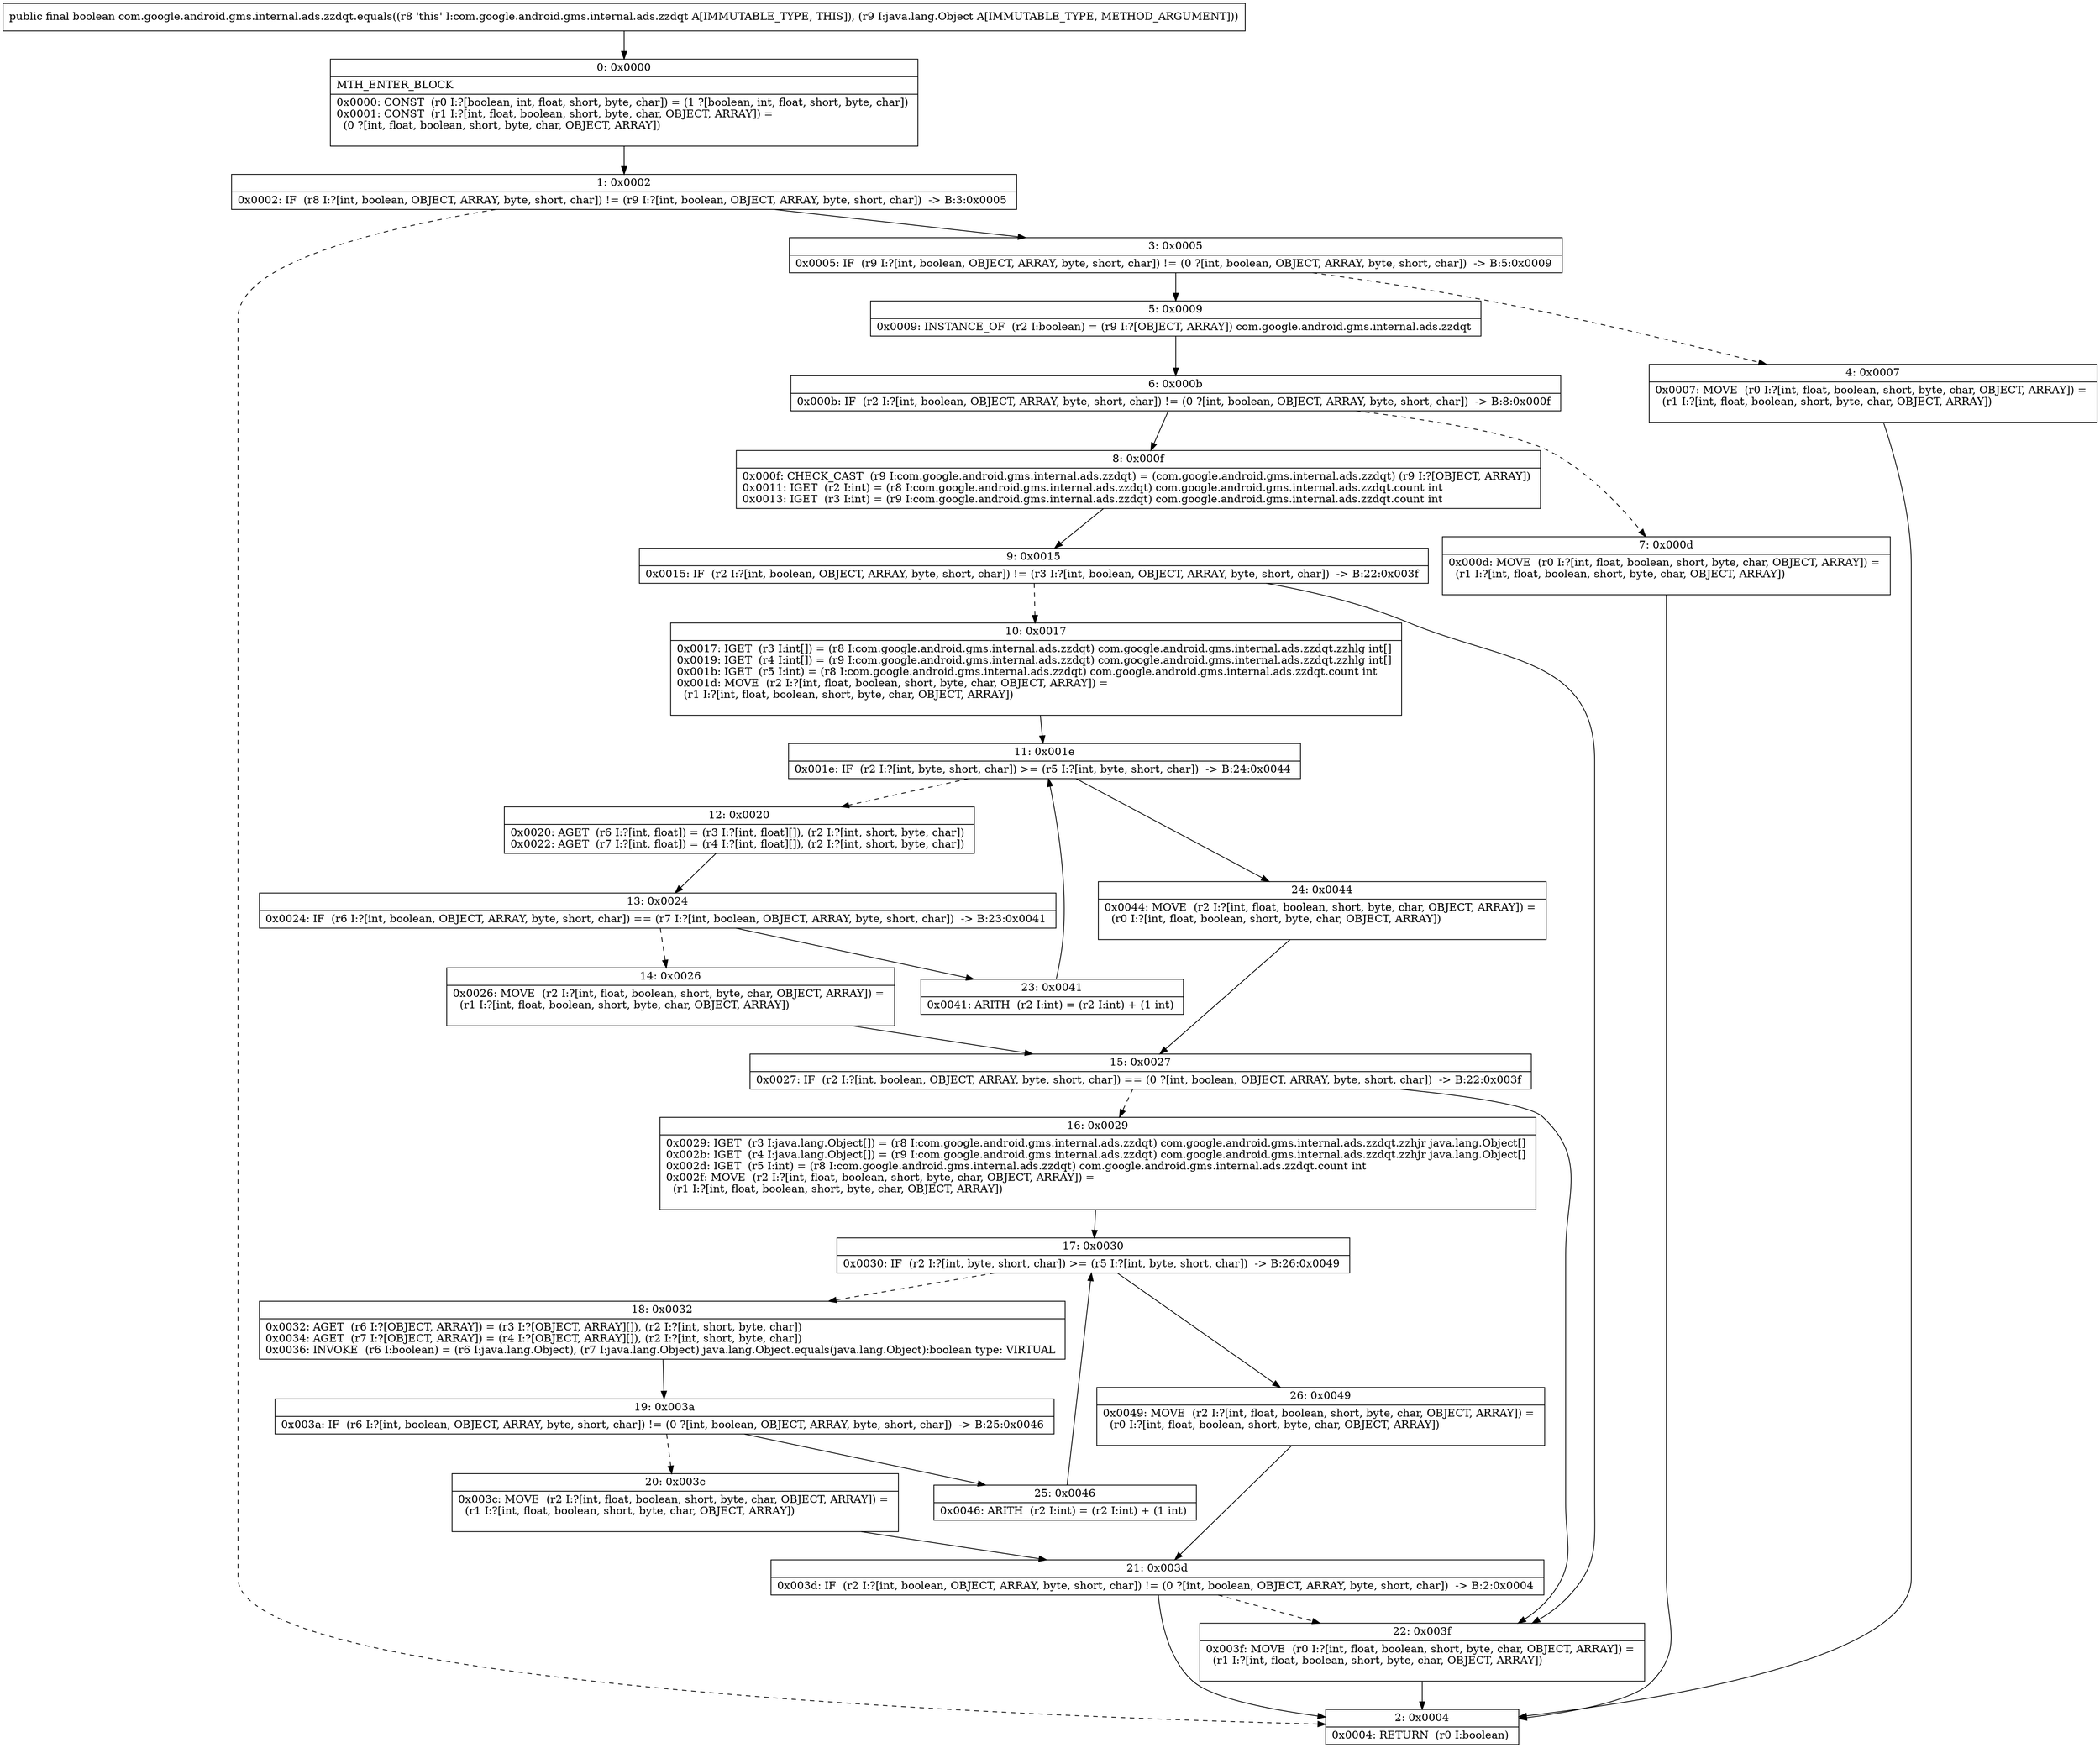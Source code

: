 digraph "CFG forcom.google.android.gms.internal.ads.zzdqt.equals(Ljava\/lang\/Object;)Z" {
Node_0 [shape=record,label="{0\:\ 0x0000|MTH_ENTER_BLOCK\l|0x0000: CONST  (r0 I:?[boolean, int, float, short, byte, char]) = (1 ?[boolean, int, float, short, byte, char]) \l0x0001: CONST  (r1 I:?[int, float, boolean, short, byte, char, OBJECT, ARRAY]) = \l  (0 ?[int, float, boolean, short, byte, char, OBJECT, ARRAY])\l \l}"];
Node_1 [shape=record,label="{1\:\ 0x0002|0x0002: IF  (r8 I:?[int, boolean, OBJECT, ARRAY, byte, short, char]) != (r9 I:?[int, boolean, OBJECT, ARRAY, byte, short, char])  \-\> B:3:0x0005 \l}"];
Node_2 [shape=record,label="{2\:\ 0x0004|0x0004: RETURN  (r0 I:boolean) \l}"];
Node_3 [shape=record,label="{3\:\ 0x0005|0x0005: IF  (r9 I:?[int, boolean, OBJECT, ARRAY, byte, short, char]) != (0 ?[int, boolean, OBJECT, ARRAY, byte, short, char])  \-\> B:5:0x0009 \l}"];
Node_4 [shape=record,label="{4\:\ 0x0007|0x0007: MOVE  (r0 I:?[int, float, boolean, short, byte, char, OBJECT, ARRAY]) = \l  (r1 I:?[int, float, boolean, short, byte, char, OBJECT, ARRAY])\l \l}"];
Node_5 [shape=record,label="{5\:\ 0x0009|0x0009: INSTANCE_OF  (r2 I:boolean) = (r9 I:?[OBJECT, ARRAY]) com.google.android.gms.internal.ads.zzdqt \l}"];
Node_6 [shape=record,label="{6\:\ 0x000b|0x000b: IF  (r2 I:?[int, boolean, OBJECT, ARRAY, byte, short, char]) != (0 ?[int, boolean, OBJECT, ARRAY, byte, short, char])  \-\> B:8:0x000f \l}"];
Node_7 [shape=record,label="{7\:\ 0x000d|0x000d: MOVE  (r0 I:?[int, float, boolean, short, byte, char, OBJECT, ARRAY]) = \l  (r1 I:?[int, float, boolean, short, byte, char, OBJECT, ARRAY])\l \l}"];
Node_8 [shape=record,label="{8\:\ 0x000f|0x000f: CHECK_CAST  (r9 I:com.google.android.gms.internal.ads.zzdqt) = (com.google.android.gms.internal.ads.zzdqt) (r9 I:?[OBJECT, ARRAY]) \l0x0011: IGET  (r2 I:int) = (r8 I:com.google.android.gms.internal.ads.zzdqt) com.google.android.gms.internal.ads.zzdqt.count int \l0x0013: IGET  (r3 I:int) = (r9 I:com.google.android.gms.internal.ads.zzdqt) com.google.android.gms.internal.ads.zzdqt.count int \l}"];
Node_9 [shape=record,label="{9\:\ 0x0015|0x0015: IF  (r2 I:?[int, boolean, OBJECT, ARRAY, byte, short, char]) != (r3 I:?[int, boolean, OBJECT, ARRAY, byte, short, char])  \-\> B:22:0x003f \l}"];
Node_10 [shape=record,label="{10\:\ 0x0017|0x0017: IGET  (r3 I:int[]) = (r8 I:com.google.android.gms.internal.ads.zzdqt) com.google.android.gms.internal.ads.zzdqt.zzhlg int[] \l0x0019: IGET  (r4 I:int[]) = (r9 I:com.google.android.gms.internal.ads.zzdqt) com.google.android.gms.internal.ads.zzdqt.zzhlg int[] \l0x001b: IGET  (r5 I:int) = (r8 I:com.google.android.gms.internal.ads.zzdqt) com.google.android.gms.internal.ads.zzdqt.count int \l0x001d: MOVE  (r2 I:?[int, float, boolean, short, byte, char, OBJECT, ARRAY]) = \l  (r1 I:?[int, float, boolean, short, byte, char, OBJECT, ARRAY])\l \l}"];
Node_11 [shape=record,label="{11\:\ 0x001e|0x001e: IF  (r2 I:?[int, byte, short, char]) \>= (r5 I:?[int, byte, short, char])  \-\> B:24:0x0044 \l}"];
Node_12 [shape=record,label="{12\:\ 0x0020|0x0020: AGET  (r6 I:?[int, float]) = (r3 I:?[int, float][]), (r2 I:?[int, short, byte, char]) \l0x0022: AGET  (r7 I:?[int, float]) = (r4 I:?[int, float][]), (r2 I:?[int, short, byte, char]) \l}"];
Node_13 [shape=record,label="{13\:\ 0x0024|0x0024: IF  (r6 I:?[int, boolean, OBJECT, ARRAY, byte, short, char]) == (r7 I:?[int, boolean, OBJECT, ARRAY, byte, short, char])  \-\> B:23:0x0041 \l}"];
Node_14 [shape=record,label="{14\:\ 0x0026|0x0026: MOVE  (r2 I:?[int, float, boolean, short, byte, char, OBJECT, ARRAY]) = \l  (r1 I:?[int, float, boolean, short, byte, char, OBJECT, ARRAY])\l \l}"];
Node_15 [shape=record,label="{15\:\ 0x0027|0x0027: IF  (r2 I:?[int, boolean, OBJECT, ARRAY, byte, short, char]) == (0 ?[int, boolean, OBJECT, ARRAY, byte, short, char])  \-\> B:22:0x003f \l}"];
Node_16 [shape=record,label="{16\:\ 0x0029|0x0029: IGET  (r3 I:java.lang.Object[]) = (r8 I:com.google.android.gms.internal.ads.zzdqt) com.google.android.gms.internal.ads.zzdqt.zzhjr java.lang.Object[] \l0x002b: IGET  (r4 I:java.lang.Object[]) = (r9 I:com.google.android.gms.internal.ads.zzdqt) com.google.android.gms.internal.ads.zzdqt.zzhjr java.lang.Object[] \l0x002d: IGET  (r5 I:int) = (r8 I:com.google.android.gms.internal.ads.zzdqt) com.google.android.gms.internal.ads.zzdqt.count int \l0x002f: MOVE  (r2 I:?[int, float, boolean, short, byte, char, OBJECT, ARRAY]) = \l  (r1 I:?[int, float, boolean, short, byte, char, OBJECT, ARRAY])\l \l}"];
Node_17 [shape=record,label="{17\:\ 0x0030|0x0030: IF  (r2 I:?[int, byte, short, char]) \>= (r5 I:?[int, byte, short, char])  \-\> B:26:0x0049 \l}"];
Node_18 [shape=record,label="{18\:\ 0x0032|0x0032: AGET  (r6 I:?[OBJECT, ARRAY]) = (r3 I:?[OBJECT, ARRAY][]), (r2 I:?[int, short, byte, char]) \l0x0034: AGET  (r7 I:?[OBJECT, ARRAY]) = (r4 I:?[OBJECT, ARRAY][]), (r2 I:?[int, short, byte, char]) \l0x0036: INVOKE  (r6 I:boolean) = (r6 I:java.lang.Object), (r7 I:java.lang.Object) java.lang.Object.equals(java.lang.Object):boolean type: VIRTUAL \l}"];
Node_19 [shape=record,label="{19\:\ 0x003a|0x003a: IF  (r6 I:?[int, boolean, OBJECT, ARRAY, byte, short, char]) != (0 ?[int, boolean, OBJECT, ARRAY, byte, short, char])  \-\> B:25:0x0046 \l}"];
Node_20 [shape=record,label="{20\:\ 0x003c|0x003c: MOVE  (r2 I:?[int, float, boolean, short, byte, char, OBJECT, ARRAY]) = \l  (r1 I:?[int, float, boolean, short, byte, char, OBJECT, ARRAY])\l \l}"];
Node_21 [shape=record,label="{21\:\ 0x003d|0x003d: IF  (r2 I:?[int, boolean, OBJECT, ARRAY, byte, short, char]) != (0 ?[int, boolean, OBJECT, ARRAY, byte, short, char])  \-\> B:2:0x0004 \l}"];
Node_22 [shape=record,label="{22\:\ 0x003f|0x003f: MOVE  (r0 I:?[int, float, boolean, short, byte, char, OBJECT, ARRAY]) = \l  (r1 I:?[int, float, boolean, short, byte, char, OBJECT, ARRAY])\l \l}"];
Node_23 [shape=record,label="{23\:\ 0x0041|0x0041: ARITH  (r2 I:int) = (r2 I:int) + (1 int) \l}"];
Node_24 [shape=record,label="{24\:\ 0x0044|0x0044: MOVE  (r2 I:?[int, float, boolean, short, byte, char, OBJECT, ARRAY]) = \l  (r0 I:?[int, float, boolean, short, byte, char, OBJECT, ARRAY])\l \l}"];
Node_25 [shape=record,label="{25\:\ 0x0046|0x0046: ARITH  (r2 I:int) = (r2 I:int) + (1 int) \l}"];
Node_26 [shape=record,label="{26\:\ 0x0049|0x0049: MOVE  (r2 I:?[int, float, boolean, short, byte, char, OBJECT, ARRAY]) = \l  (r0 I:?[int, float, boolean, short, byte, char, OBJECT, ARRAY])\l \l}"];
MethodNode[shape=record,label="{public final boolean com.google.android.gms.internal.ads.zzdqt.equals((r8 'this' I:com.google.android.gms.internal.ads.zzdqt A[IMMUTABLE_TYPE, THIS]), (r9 I:java.lang.Object A[IMMUTABLE_TYPE, METHOD_ARGUMENT])) }"];
MethodNode -> Node_0;
Node_0 -> Node_1;
Node_1 -> Node_2[style=dashed];
Node_1 -> Node_3;
Node_3 -> Node_4[style=dashed];
Node_3 -> Node_5;
Node_4 -> Node_2;
Node_5 -> Node_6;
Node_6 -> Node_7[style=dashed];
Node_6 -> Node_8;
Node_7 -> Node_2;
Node_8 -> Node_9;
Node_9 -> Node_10[style=dashed];
Node_9 -> Node_22;
Node_10 -> Node_11;
Node_11 -> Node_12[style=dashed];
Node_11 -> Node_24;
Node_12 -> Node_13;
Node_13 -> Node_14[style=dashed];
Node_13 -> Node_23;
Node_14 -> Node_15;
Node_15 -> Node_16[style=dashed];
Node_15 -> Node_22;
Node_16 -> Node_17;
Node_17 -> Node_18[style=dashed];
Node_17 -> Node_26;
Node_18 -> Node_19;
Node_19 -> Node_20[style=dashed];
Node_19 -> Node_25;
Node_20 -> Node_21;
Node_21 -> Node_2;
Node_21 -> Node_22[style=dashed];
Node_22 -> Node_2;
Node_23 -> Node_11;
Node_24 -> Node_15;
Node_25 -> Node_17;
Node_26 -> Node_21;
}

